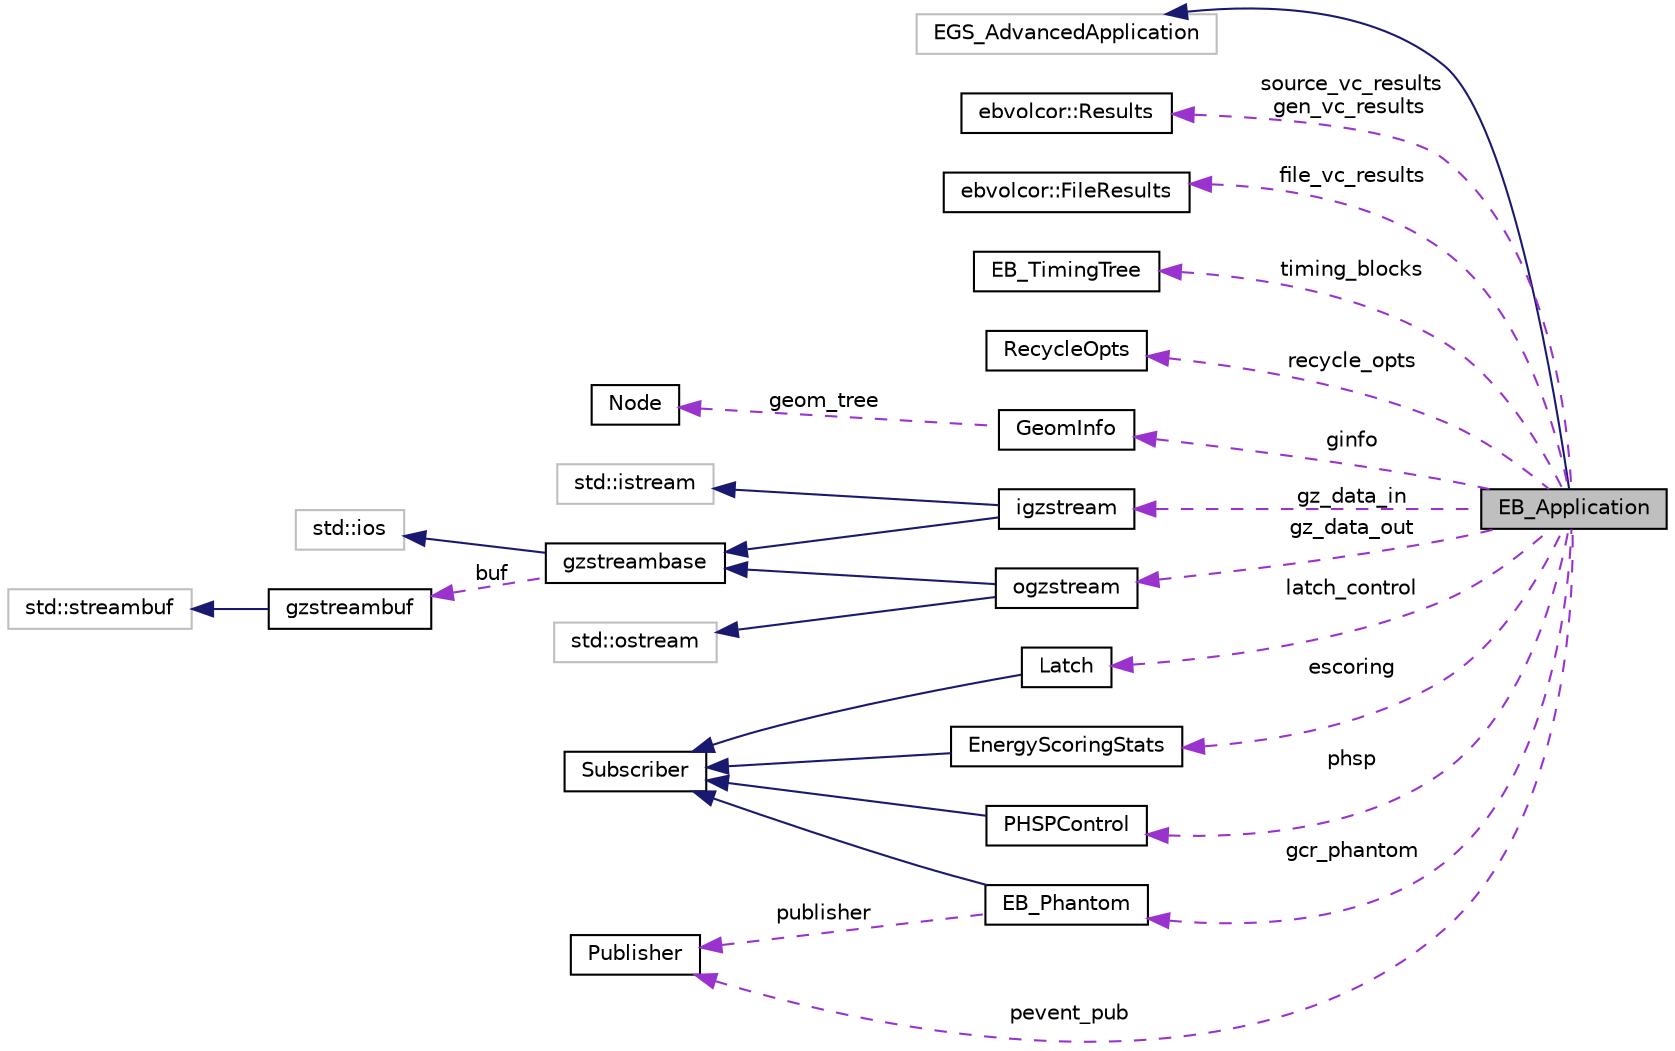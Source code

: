 digraph "EB_Application"
{
  edge [fontname="Helvetica",fontsize="10",labelfontname="Helvetica",labelfontsize="10"];
  node [fontname="Helvetica",fontsize="10",shape=record];
  rankdir="LR";
  Node2 [label="EB_Application",height=0.2,width=0.4,color="black", fillcolor="grey75", style="filled", fontcolor="black"];
  Node3 -> Node2 [dir="back",color="midnightblue",fontsize="10",style="solid",fontname="Helvetica"];
  Node3 [label="EGS_AdvancedApplication",height=0.2,width=0.4,color="grey75", fillcolor="white", style="filled"];
  Node4 -> Node2 [dir="back",color="darkorchid3",fontsize="10",style="dashed",label=" source_vc_results\ngen_vc_results" ,fontname="Helvetica"];
  Node4 [label="ebvolcor::Results",height=0.2,width=0.4,color="black", fillcolor="white", style="filled",URL="$structebvolcor_1_1Results.html",tooltip="Struct used to collect and output results about a volume correction run. "];
  Node5 -> Node2 [dir="back",color="darkorchid3",fontsize="10",style="dashed",label=" file_vc_results" ,fontname="Helvetica"];
  Node5 [label="ebvolcor::FileResults",height=0.2,width=0.4,color="black", fillcolor="white", style="filled",URL="$structebvolcor_1_1FileResults.html"];
  Node6 -> Node2 [dir="back",color="darkorchid3",fontsize="10",style="dashed",label=" timing_blocks" ,fontname="Helvetica"];
  Node6 [label="EB_TimingTree",height=0.2,width=0.4,color="black", fillcolor="white", style="filled",URL="$classEB__TimingTree.html"];
  Node7 -> Node2 [dir="back",color="darkorchid3",fontsize="10",style="dashed",label=" recycle_opts" ,fontname="Helvetica"];
  Node7 [label="RecycleOpts",height=0.2,width=0.4,color="black", fillcolor="white", style="filled",URL="$classRecycleOpts.html"];
  Node8 -> Node2 [dir="back",color="darkorchid3",fontsize="10",style="dashed",label=" ginfo" ,fontname="Helvetica"];
  Node8 [label="GeomInfo",height=0.2,width=0.4,color="black", fillcolor="white", style="filled",URL="$classGeomInfo.html",tooltip="a container for organizing meta data about the geometries "];
  Node9 -> Node8 [dir="back",color="darkorchid3",fontsize="10",style="dashed",label=" geom_tree" ,fontname="Helvetica"];
  Node9 [label="Node",height=0.2,width=0.4,color="black", fillcolor="white", style="filled",URL="$classNode.html"];
  Node10 -> Node2 [dir="back",color="darkorchid3",fontsize="10",style="dashed",label=" gz_data_out" ,fontname="Helvetica"];
  Node10 [label="ogzstream",height=0.2,width=0.4,color="black", fillcolor="white", style="filled",URL="$classogzstream.html"];
  Node11 -> Node10 [dir="back",color="midnightblue",fontsize="10",style="solid",fontname="Helvetica"];
  Node11 [label="gzstreambase",height=0.2,width=0.4,color="black", fillcolor="white", style="filled",URL="$classgzstreambase.html"];
  Node12 -> Node11 [dir="back",color="midnightblue",fontsize="10",style="solid",fontname="Helvetica"];
  Node12 [label="std::ios",height=0.2,width=0.4,color="grey75", fillcolor="white", style="filled"];
  Node13 -> Node11 [dir="back",color="darkorchid3",fontsize="10",style="dashed",label=" buf" ,fontname="Helvetica"];
  Node13 [label="gzstreambuf",height=0.2,width=0.4,color="black", fillcolor="white", style="filled",URL="$classgzstreambuf.html"];
  Node14 -> Node13 [dir="back",color="midnightblue",fontsize="10",style="solid",fontname="Helvetica"];
  Node14 [label="std::streambuf",height=0.2,width=0.4,color="grey75", fillcolor="white", style="filled"];
  Node15 -> Node10 [dir="back",color="midnightblue",fontsize="10",style="solid",fontname="Helvetica"];
  Node15 [label="std::ostream",height=0.2,width=0.4,color="grey75", fillcolor="white", style="filled"];
  Node16 -> Node2 [dir="back",color="darkorchid3",fontsize="10",style="dashed",label=" escoring" ,fontname="Helvetica"];
  Node16 [label="EnergyScoringStats",height=0.2,width=0.4,color="black", fillcolor="white", style="filled",URL="$classEnergyScoringStats.html",tooltip="a class to use for scoring information about total energy initialzed, escaping sources etc ..."];
  Node17 -> Node16 [dir="back",color="midnightblue",fontsize="10",style="solid",fontname="Helvetica"];
  Node17 [label="Subscriber",height=0.2,width=0.4,color="black", fillcolor="white", style="filled",URL="$classSubscriber.html"];
  Node18 -> Node2 [dir="back",color="darkorchid3",fontsize="10",style="dashed",label=" gz_data_in" ,fontname="Helvetica"];
  Node18 [label="igzstream",height=0.2,width=0.4,color="black", fillcolor="white", style="filled",URL="$classigzstream.html"];
  Node11 -> Node18 [dir="back",color="midnightblue",fontsize="10",style="solid",fontname="Helvetica"];
  Node19 -> Node18 [dir="back",color="midnightblue",fontsize="10",style="solid",fontname="Helvetica"];
  Node19 [label="std::istream",height=0.2,width=0.4,color="grey75", fillcolor="white", style="filled"];
  Node20 -> Node2 [dir="back",color="darkorchid3",fontsize="10",style="dashed",label=" latch_control" ,fontname="Helvetica"];
  Node20 [label="Latch",height=0.2,width=0.4,color="black", fillcolor="white", style="filled",URL="$classLatch.html",tooltip="A class for handling latch bits relevant to egs_brachy. The Latch class listens for particle events a..."];
  Node17 -> Node20 [dir="back",color="midnightblue",fontsize="10",style="solid",fontname="Helvetica"];
  Node21 -> Node2 [dir="back",color="darkorchid3",fontsize="10",style="dashed",label=" pevent_pub" ,fontname="Helvetica"];
  Node21 [label="Publisher",height=0.2,width=0.4,color="black", fillcolor="white", style="filled",URL="$classPublisher.html"];
  Node22 -> Node2 [dir="back",color="darkorchid3",fontsize="10",style="dashed",label=" gcr_phantom" ,fontname="Helvetica"];
  Node22 [label="EB_Phantom",height=0.2,width=0.4,color="black", fillcolor="white", style="filled",URL="$classEB__Phantom.html",tooltip="A class to represent a single phantom for scoring dose in egs_brachy. "];
  Node17 -> Node22 [dir="back",color="midnightblue",fontsize="10",style="solid",fontname="Helvetica"];
  Node21 -> Node22 [dir="back",color="darkorchid3",fontsize="10",style="dashed",label=" publisher" ,fontname="Helvetica"];
  Node23 -> Node2 [dir="back",color="darkorchid3",fontsize="10",style="dashed",label=" phsp" ,fontname="Helvetica"];
  Node23 [label="PHSPControl",height=0.2,width=0.4,color="black", fillcolor="white", style="filled",URL="$classPHSPControl.html"];
  Node17 -> Node23 [dir="back",color="midnightblue",fontsize="10",style="solid",fontname="Helvetica"];
}
